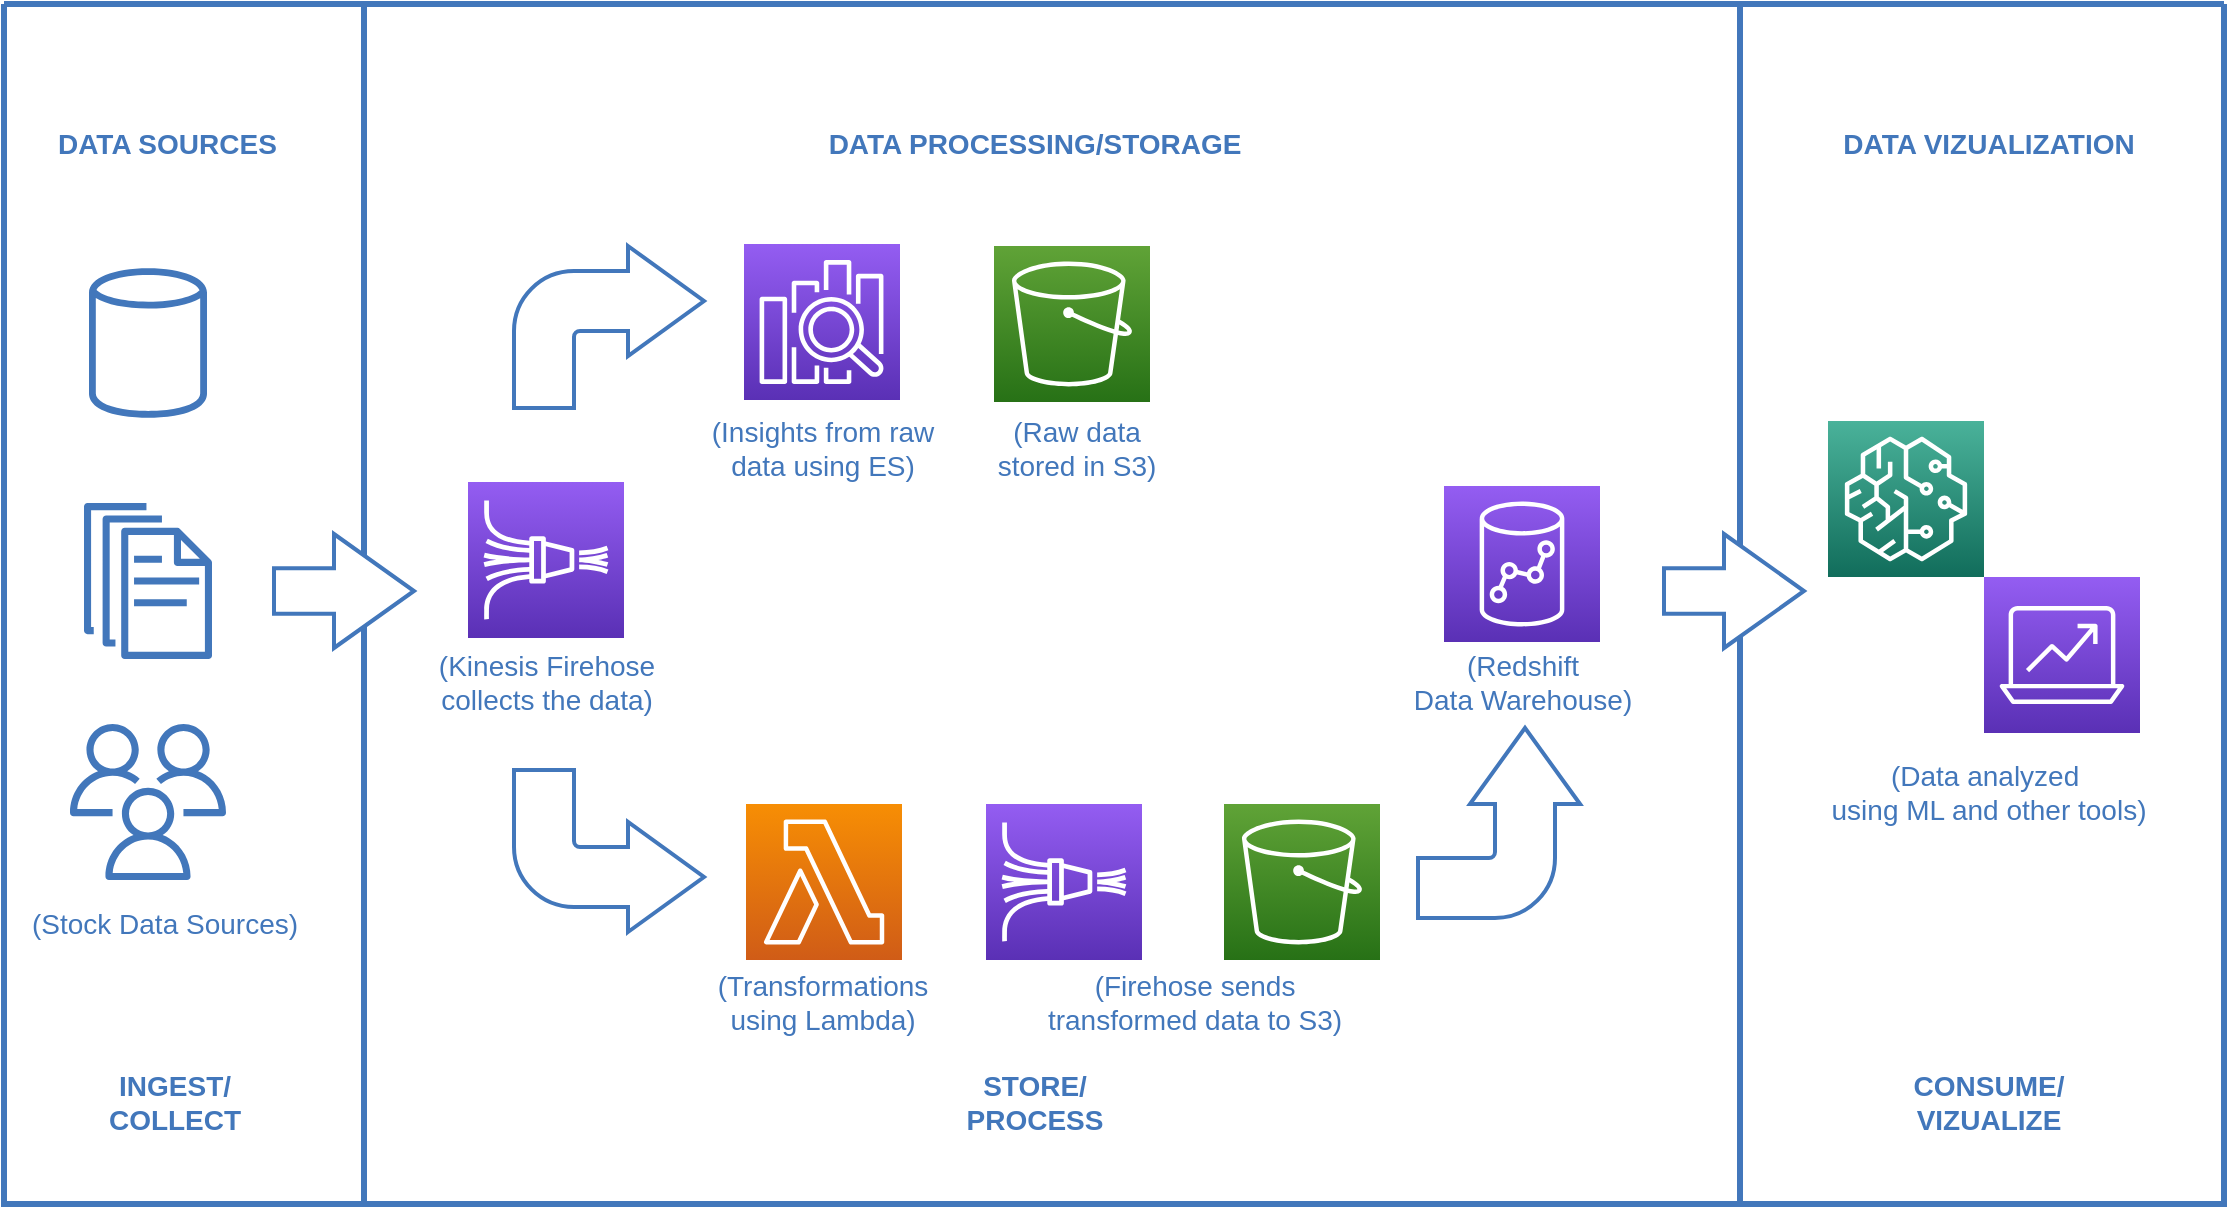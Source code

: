 <mxfile version="18.1.1" type="device"><diagram id="2f404044-711c-603c-8f00-f6bb4c023d3c" name="Page-1"><mxGraphModel dx="1422" dy="697" grid="1" gridSize="10" guides="1" tooltips="1" connect="1" arrows="1" fold="1" page="1" pageScale="1" pageWidth="1169" pageHeight="827" background="none" math="0" shadow="0"><root><mxCell id="0"/><mxCell id="1" parent="0"/><mxCell id="21" value="" style="swimlane;shadow=0;strokeColor=#4277BB;fillColor=#ffffff;fontColor=none;align=right;startSize=0;collapsible=0;noLabel=1;strokeWidth=3;" parent="1" vertex="1"><mxGeometry x="30" y="40" width="1110" height="600" as="geometry"/></mxCell><mxCell id="pzlwom3pZJVAO5jCoDE8-49" value="&lt;font color=&quot;#4277bb&quot; style=&quot;font-size: 14px;&quot;&gt;&lt;b style=&quot;&quot;&gt;DATA SOURCES&lt;/b&gt;&lt;/font&gt;" style="text;html=1;align=left;verticalAlign=middle;resizable=0;points=[];autosize=1;strokeColor=none;fillColor=none;" vertex="1" parent="21"><mxGeometry x="25" y="60" width="120" height="20" as="geometry"/></mxCell><mxCell id="pzlwom3pZJVAO5jCoDE8-50" value="" style="sketch=0;points=[[0,0,0],[0.25,0,0],[0.5,0,0],[0.75,0,0],[1,0,0],[0,1,0],[0.25,1,0],[0.5,1,0],[0.75,1,0],[1,1,0],[0,0.25,0],[0,0.5,0],[0,0.75,0],[1,0.25,0],[1,0.5,0],[1,0.75,0]];outlineConnect=0;fontColor=#232F3E;gradientColor=#60A337;gradientDirection=north;fillColor=#277116;strokeColor=#ffffff;dashed=0;verticalLabelPosition=bottom;verticalAlign=top;align=center;html=1;fontSize=12;fontStyle=0;aspect=fixed;shape=mxgraph.aws4.resourceIcon;resIcon=mxgraph.aws4.s3;" vertex="1" parent="21"><mxGeometry x="610" y="400" width="78" height="78" as="geometry"/></mxCell><mxCell id="pzlwom3pZJVAO5jCoDE8-53" value="" style="sketch=0;points=[[0,0,0],[0.25,0,0],[0.5,0,0],[0.75,0,0],[1,0,0],[0,1,0],[0.25,1,0],[0.5,1,0],[0.75,1,0],[1,1,0],[0,0.25,0],[0,0.5,0],[0,0.75,0],[1,0.25,0],[1,0.5,0],[1,0.75,0]];outlineConnect=0;fontColor=#232F3E;gradientColor=#945DF2;gradientDirection=north;fillColor=#5A30B5;strokeColor=#ffffff;dashed=0;verticalLabelPosition=bottom;verticalAlign=top;align=center;html=1;fontSize=12;fontStyle=0;aspect=fixed;shape=mxgraph.aws4.resourceIcon;resIcon=mxgraph.aws4.kinesis_data_firehose;" vertex="1" parent="21"><mxGeometry x="232" y="239" width="78" height="78" as="geometry"/></mxCell><mxCell id="pzlwom3pZJVAO5jCoDE8-55" value="" style="sketch=0;points=[[0,0,0],[0.25,0,0],[0.5,0,0],[0.75,0,0],[1,0,0],[0,1,0],[0.25,1,0],[0.5,1,0],[0.75,1,0],[1,1,0],[0,0.25,0],[0,0.5,0],[0,0.75,0],[1,0.25,0],[1,0.5,0],[1,0.75,0]];outlineConnect=0;fontColor=#232F3E;gradientColor=#945DF2;gradientDirection=north;fillColor=#5A30B5;strokeColor=#ffffff;dashed=0;verticalLabelPosition=bottom;verticalAlign=top;align=center;html=1;fontSize=12;fontStyle=0;aspect=fixed;shape=mxgraph.aws4.resourceIcon;resIcon=mxgraph.aws4.redshift;" vertex="1" parent="21"><mxGeometry x="720" y="241" width="78" height="78" as="geometry"/></mxCell><mxCell id="pzlwom3pZJVAO5jCoDE8-56" value="" style="sketch=0;points=[[0,0,0],[0.25,0,0],[0.5,0,0],[0.75,0,0],[1,0,0],[0,1,0],[0.25,1,0],[0.5,1,0],[0.75,1,0],[1,1,0],[0,0.25,0],[0,0.5,0],[0,0.75,0],[1,0.25,0],[1,0.5,0],[1,0.75,0]];outlineConnect=0;fontColor=#232F3E;gradientColor=#60A337;gradientDirection=north;fillColor=#277116;strokeColor=#ffffff;dashed=0;verticalLabelPosition=bottom;verticalAlign=top;align=center;html=1;fontSize=12;fontStyle=0;aspect=fixed;shape=mxgraph.aws4.resourceIcon;resIcon=mxgraph.aws4.s3;" vertex="1" parent="21"><mxGeometry x="495" y="121" width="78" height="78" as="geometry"/></mxCell><mxCell id="pzlwom3pZJVAO5jCoDE8-59" value="" style="sketch=0;points=[[0,0,0],[0.25,0,0],[0.5,0,0],[0.75,0,0],[1,0,0],[0,1,0],[0.25,1,0],[0.5,1,0],[0.75,1,0],[1,1,0],[0,0.25,0],[0,0.5,0],[0,0.75,0],[1,0.25,0],[1,0.5,0],[1,0.75,0]];outlineConnect=0;fontColor=#232F3E;gradientColor=#F78E04;gradientDirection=north;fillColor=#D05C17;strokeColor=#ffffff;dashed=0;verticalLabelPosition=bottom;verticalAlign=top;align=center;html=1;fontSize=12;fontStyle=0;aspect=fixed;shape=mxgraph.aws4.resourceIcon;resIcon=mxgraph.aws4.lambda;" vertex="1" parent="21"><mxGeometry x="371" y="400" width="78" height="78" as="geometry"/></mxCell><mxCell id="pzlwom3pZJVAO5jCoDE8-60" value="" style="sketch=0;outlineConnect=0;fontColor=#232F3E;gradientColor=none;fillColor=#4277BB;strokeColor=none;dashed=0;verticalLabelPosition=bottom;verticalAlign=top;align=center;html=1;fontSize=12;fontStyle=0;aspect=fixed;pointerEvents=1;shape=mxgraph.aws4.documents;" vertex="1" parent="21"><mxGeometry x="40" y="249.5" width="64" height="78" as="geometry"/></mxCell><mxCell id="pzlwom3pZJVAO5jCoDE8-63" value="" style="html=1;shadow=0;dashed=0;align=center;verticalAlign=middle;shape=mxgraph.arrows2.bendArrow;dy=15;dx=38;notch=0;arrowHead=55;rounded=1;fontSize=14;fontColor=#0066CC;rotation=-180;flipH=1;strokeColor=#4277BB;strokeWidth=2;" vertex="1" parent="21"><mxGeometry x="255" y="383" width="95" height="81" as="geometry"/></mxCell><mxCell id="pzlwom3pZJVAO5jCoDE8-64" value="" style="html=1;shadow=0;dashed=0;align=center;verticalAlign=middle;shape=mxgraph.arrows2.bendArrow;dy=15;dx=38;notch=0;arrowHead=55;rounded=1;fontSize=14;fontColor=#0066CC;rotation=-180;flipH=1;flipV=1;strokeColor=#4277BB;strokeWidth=2;" vertex="1" parent="21"><mxGeometry x="255" y="121" width="95" height="81" as="geometry"/></mxCell><mxCell id="pzlwom3pZJVAO5jCoDE8-65" value="" style="sketch=0;points=[[0,0,0],[0.25,0,0],[0.5,0,0],[0.75,0,0],[1,0,0],[0,1,0],[0.25,1,0],[0.5,1,0],[0.75,1,0],[1,1,0],[0,0.25,0],[0,0.5,0],[0,0.75,0],[1,0.25,0],[1,0.5,0],[1,0.75,0]];outlineConnect=0;fontColor=#232F3E;gradientColor=#4AB29A;gradientDirection=north;fillColor=#116D5B;strokeColor=#ffffff;dashed=0;verticalLabelPosition=bottom;verticalAlign=top;align=center;html=1;fontSize=12;fontStyle=0;aspect=fixed;shape=mxgraph.aws4.resourceIcon;resIcon=mxgraph.aws4.sagemaker;" vertex="1" parent="21"><mxGeometry x="912" y="208.5" width="78" height="78" as="geometry"/></mxCell><mxCell id="pzlwom3pZJVAO5jCoDE8-67" value="" style="sketch=0;points=[[0,0,0],[0.25,0,0],[0.5,0,0],[0.75,0,0],[1,0,0],[0,1,0],[0.25,1,0],[0.5,1,0],[0.75,1,0],[1,1,0],[0,0.25,0],[0,0.5,0],[0,0.75,0],[1,0.25,0],[1,0.5,0],[1,0.75,0]];outlineConnect=0;fontColor=#232F3E;gradientColor=#945DF2;gradientDirection=north;fillColor=#5A30B5;strokeColor=#ffffff;dashed=0;verticalLabelPosition=bottom;verticalAlign=top;align=center;html=1;fontSize=12;fontStyle=0;aspect=fixed;shape=mxgraph.aws4.resourceIcon;resIcon=mxgraph.aws4.kinesis_data_firehose;" vertex="1" parent="21"><mxGeometry x="491" y="400" width="78" height="78" as="geometry"/></mxCell><mxCell id="pzlwom3pZJVAO5jCoDE8-58" value="" style="sketch=0;points=[[0,0,0],[0.25,0,0],[0.5,0,0],[0.75,0,0],[1,0,0],[0,1,0],[0.25,1,0],[0.5,1,0],[0.75,1,0],[1,1,0],[0,0.25,0],[0,0.5,0],[0,0.75,0],[1,0.25,0],[1,0.5,0],[1,0.75,0]];outlineConnect=0;fontColor=#232F3E;gradientColor=#945DF2;gradientDirection=north;fillColor=#5A30B5;strokeColor=#ffffff;dashed=0;verticalLabelPosition=bottom;verticalAlign=top;align=center;html=1;fontSize=12;fontStyle=0;aspect=fixed;shape=mxgraph.aws4.resourceIcon;resIcon=mxgraph.aws4.analytics;" vertex="1" parent="21"><mxGeometry x="990" y="286.5" width="78" height="78" as="geometry"/></mxCell><mxCell id="pzlwom3pZJVAO5jCoDE8-68" value="&lt;b&gt;&lt;font color=&quot;#4277bb&quot;&gt;INGEST/&lt;br&gt;COLLECT&lt;/font&gt;&lt;/b&gt;" style="text;html=1;align=center;verticalAlign=middle;resizable=0;points=[];autosize=1;strokeColor=none;fillColor=none;fontSize=14;fontColor=#0066CC;" vertex="1" parent="21"><mxGeometry x="45" y="529" width="80" height="40" as="geometry"/></mxCell><mxCell id="pzlwom3pZJVAO5jCoDE8-69" value="&lt;b&gt;&lt;font color=&quot;#4277bb&quot;&gt;CONSUME/&lt;br&gt;VIZUALIZE&lt;/font&gt;&lt;/b&gt;" style="text;html=1;align=center;verticalAlign=middle;resizable=0;points=[];autosize=1;strokeColor=none;fillColor=none;fontSize=14;fontColor=#0066CC;" vertex="1" parent="21"><mxGeometry x="947" y="529" width="90" height="40" as="geometry"/></mxCell><mxCell id="pzlwom3pZJVAO5jCoDE8-70" value="&lt;b&gt;&lt;font color=&quot;#4277bb&quot;&gt;STORE/&lt;br&gt;PROCESS&lt;/font&gt;&lt;/b&gt;" style="text;html=1;align=center;verticalAlign=middle;resizable=0;points=[];autosize=1;strokeColor=none;fillColor=none;fontSize=14;fontColor=#0066CC;" vertex="1" parent="21"><mxGeometry x="475" y="529" width="80" height="40" as="geometry"/></mxCell><mxCell id="pzlwom3pZJVAO5jCoDE8-72" value="" style="sketch=0;points=[[0,0,0],[0.25,0,0],[0.5,0,0],[0.75,0,0],[1,0,0],[0,1,0],[0.25,1,0],[0.5,1,0],[0.75,1,0],[1,1,0],[0,0.25,0],[0,0.5,0],[0,0.75,0],[1,0.25,0],[1,0.5,0],[1,0.75,0]];outlineConnect=0;fontColor=#232F3E;gradientColor=#945DF2;gradientDirection=north;fillColor=#5A30B5;strokeColor=#ffffff;dashed=0;verticalLabelPosition=bottom;verticalAlign=top;align=center;html=1;fontSize=12;fontStyle=0;aspect=fixed;shape=mxgraph.aws4.resourceIcon;resIcon=mxgraph.aws4.elasticsearch_service;" vertex="1" parent="21"><mxGeometry x="370" y="120" width="78" height="78" as="geometry"/></mxCell><mxCell id="pzlwom3pZJVAO5jCoDE8-74" value="" style="html=1;shadow=0;dashed=0;align=center;verticalAlign=middle;shape=mxgraph.arrows2.bendArrow;dy=15;dx=38;notch=0;arrowHead=55;rounded=1;fontSize=14;fontColor=#0066CC;rotation=90;flipH=1;strokeColor=#4277BB;strokeWidth=2;" vertex="1" parent="21"><mxGeometry x="700" y="369" width="95" height="81" as="geometry"/></mxCell><mxCell id="pzlwom3pZJVAO5jCoDE8-78" value="" style="line;strokeWidth=3;direction=south;html=1;fontSize=14;fontColor=#0066CC;strokeColor=#4277BB;" vertex="1" parent="21"><mxGeometry x="175" width="10" height="600" as="geometry"/></mxCell><mxCell id="pzlwom3pZJVAO5jCoDE8-79" value="" style="line;strokeWidth=3;direction=south;html=1;fontSize=14;fontColor=#0066CC;strokeColor=#4277BB;" vertex="1" parent="21"><mxGeometry x="863" y="1" width="10" height="599" as="geometry"/></mxCell><mxCell id="pzlwom3pZJVAO5jCoDE8-80" value="" style="html=1;shadow=0;dashed=0;align=center;verticalAlign=middle;shape=mxgraph.arrows2.arrow;dy=0.6;dx=40;notch=0;fontSize=14;fontColor=#0066CC;strokeColor=#4277BB;strokeWidth=2;" vertex="1" parent="21"><mxGeometry x="135" y="265" width="70" height="57" as="geometry"/></mxCell><mxCell id="pzlwom3pZJVAO5jCoDE8-82" value="" style="sketch=0;outlineConnect=0;fontColor=#232F3E;gradientColor=none;fillColor=#4277BB;strokeColor=none;dashed=0;verticalLabelPosition=bottom;verticalAlign=top;align=center;html=1;fontSize=12;fontStyle=0;aspect=fixed;pointerEvents=1;shape=mxgraph.aws4.generic_database;" vertex="1" parent="21"><mxGeometry x="42.5" y="130.5" width="59" height="78" as="geometry"/></mxCell><mxCell id="pzlwom3pZJVAO5jCoDE8-83" value="" style="sketch=0;outlineConnect=0;fontColor=#232F3E;gradientColor=none;fillColor=#4277BB;strokeColor=none;dashed=0;verticalLabelPosition=bottom;verticalAlign=top;align=center;html=1;fontSize=12;fontStyle=0;aspect=fixed;pointerEvents=1;shape=mxgraph.aws4.users;" vertex="1" parent="21"><mxGeometry x="33" y="360" width="78" height="78" as="geometry"/></mxCell><mxCell id="pzlwom3pZJVAO5jCoDE8-84" value="&lt;b&gt;&lt;font color=&quot;#4277bb&quot;&gt;DATA VIZUALIZATION&lt;/font&gt;&lt;/b&gt;" style="text;html=1;align=center;verticalAlign=middle;resizable=0;points=[];autosize=1;strokeColor=none;fillColor=none;fontSize=14;fontColor=#0066CC;" vertex="1" parent="21"><mxGeometry x="912" y="60" width="160" height="20" as="geometry"/></mxCell><mxCell id="pzlwom3pZJVAO5jCoDE8-85" value="&lt;b&gt;&lt;font color=&quot;#4277bb&quot;&gt;DATA PROCESSING/STORAGE&lt;/font&gt;&lt;/b&gt;" style="text;html=1;align=center;verticalAlign=middle;resizable=0;points=[];autosize=1;strokeColor=none;fillColor=none;fontSize=14;fontColor=#0066CC;" vertex="1" parent="21"><mxGeometry x="405" y="60" width="220" height="20" as="geometry"/></mxCell><mxCell id="pzlwom3pZJVAO5jCoDE8-87" value="&lt;font color=&quot;#4277bb&quot;&gt;(Insights from raw &lt;br&gt;data using ES)&lt;/font&gt;" style="text;html=1;align=center;verticalAlign=middle;resizable=0;points=[];autosize=1;strokeColor=none;fillColor=none;fontSize=14;fontColor=#0066CC;" vertex="1" parent="21"><mxGeometry x="344" y="202" width="130" height="40" as="geometry"/></mxCell><mxCell id="pzlwom3pZJVAO5jCoDE8-88" value="&lt;font color=&quot;#4277bb&quot;&gt;(Raw data &lt;br&gt;stored in S3)&lt;/font&gt;" style="text;html=1;align=center;verticalAlign=middle;resizable=0;points=[];autosize=1;strokeColor=none;fillColor=none;fontSize=14;fontColor=#0066CC;" vertex="1" parent="21"><mxGeometry x="491" y="202" width="90" height="40" as="geometry"/></mxCell><mxCell id="pzlwom3pZJVAO5jCoDE8-89" value="&lt;font color=&quot;#4277bb&quot;&gt;(Transformations&lt;br&gt;using Lambda)&lt;/font&gt;" style="text;html=1;align=center;verticalAlign=middle;resizable=0;points=[];autosize=1;strokeColor=none;fillColor=none;fontSize=14;fontColor=#0066CC;" vertex="1" parent="21"><mxGeometry x="349" y="479" width="120" height="40" as="geometry"/></mxCell><mxCell id="pzlwom3pZJVAO5jCoDE8-81" value="" style="html=1;shadow=0;dashed=0;align=center;verticalAlign=middle;shape=mxgraph.arrows2.arrow;dy=0.6;dx=40;notch=0;fontSize=14;fontColor=#0066CC;strokeColor=#4277BB;strokeWidth=2;" vertex="1" parent="21"><mxGeometry x="830" y="265" width="70" height="57" as="geometry"/></mxCell><mxCell id="pzlwom3pZJVAO5jCoDE8-92" value="(Redshift &lt;br&gt;Data Warehouse)" style="text;html=1;align=center;verticalAlign=middle;resizable=0;points=[];autosize=1;strokeColor=none;fillColor=none;fontSize=14;fontColor=#4277BB;" vertex="1" parent="21"><mxGeometry x="699" y="319" width="120" height="40" as="geometry"/></mxCell><mxCell id="pzlwom3pZJVAO5jCoDE8-93" value="(Kinesis Firehose&lt;br&gt;collects the data)" style="text;html=1;align=center;verticalAlign=middle;resizable=0;points=[];autosize=1;strokeColor=none;fillColor=none;fontSize=14;fontColor=#4277BB;" vertex="1" parent="21"><mxGeometry x="211" y="319" width="120" height="40" as="geometry"/></mxCell><mxCell id="pzlwom3pZJVAO5jCoDE8-94" value="(Firehose sends&lt;br&gt;transformed data to S3)" style="text;html=1;align=center;verticalAlign=middle;resizable=0;points=[];autosize=1;strokeColor=none;fillColor=none;fontSize=14;fontColor=#4277BB;" vertex="1" parent="21"><mxGeometry x="515" y="479" width="160" height="40" as="geometry"/></mxCell><mxCell id="pzlwom3pZJVAO5jCoDE8-95" value="(Data analyzed&amp;nbsp;&lt;br&gt;using ML and other tools)" style="text;html=1;align=center;verticalAlign=middle;resizable=0;points=[];autosize=1;strokeColor=none;fillColor=none;fontSize=14;fontColor=#4277BB;" vertex="1" parent="21"><mxGeometry x="907" y="374" width="170" height="40" as="geometry"/></mxCell><mxCell id="pzlwom3pZJVAO5jCoDE8-86" value="&lt;font color=&quot;#4277bb&quot;&gt;(Stock Data Sources)&lt;/font&gt;" style="text;html=1;align=center;verticalAlign=middle;resizable=0;points=[];autosize=1;strokeColor=none;fillColor=none;fontSize=14;fontColor=#0066CC;" vertex="1" parent="1"><mxGeometry x="35" y="490" width="150" height="20" as="geometry"/></mxCell></root></mxGraphModel></diagram></mxfile>